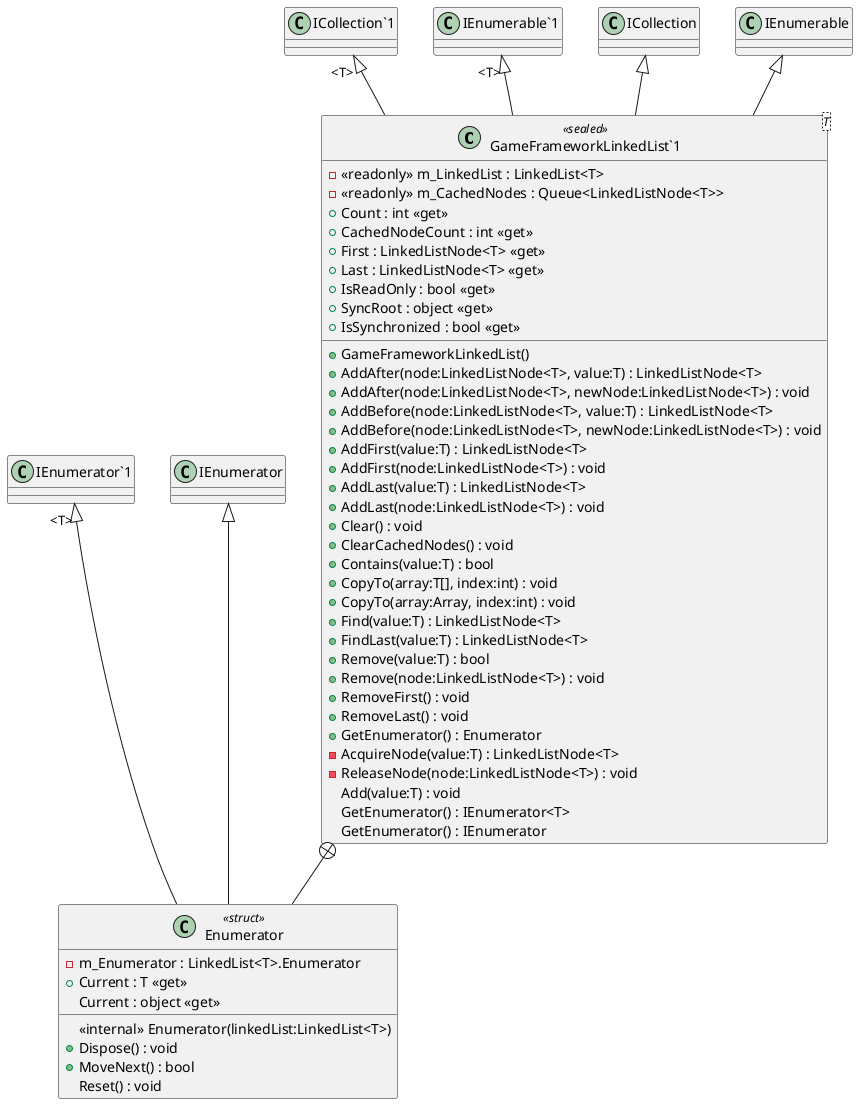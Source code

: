 @startuml
class "GameFrameworkLinkedList`1"<T> <<sealed>> {
    - <<readonly>> m_LinkedList : LinkedList<T>
    - <<readonly>> m_CachedNodes : Queue<LinkedListNode<T>>
    + GameFrameworkLinkedList()
    + Count : int <<get>>
    + CachedNodeCount : int <<get>>
    + First : LinkedListNode<T> <<get>>
    + Last : LinkedListNode<T> <<get>>
    + IsReadOnly : bool <<get>>
    + SyncRoot : object <<get>>
    + IsSynchronized : bool <<get>>
    + AddAfter(node:LinkedListNode<T>, value:T) : LinkedListNode<T>
    + AddAfter(node:LinkedListNode<T>, newNode:LinkedListNode<T>) : void
    + AddBefore(node:LinkedListNode<T>, value:T) : LinkedListNode<T>
    + AddBefore(node:LinkedListNode<T>, newNode:LinkedListNode<T>) : void
    + AddFirst(value:T) : LinkedListNode<T>
    + AddFirst(node:LinkedListNode<T>) : void
    + AddLast(value:T) : LinkedListNode<T>
    + AddLast(node:LinkedListNode<T>) : void
    + Clear() : void
    + ClearCachedNodes() : void
    + Contains(value:T) : bool
    + CopyTo(array:T[], index:int) : void
    + CopyTo(array:Array, index:int) : void
    + Find(value:T) : LinkedListNode<T>
    + FindLast(value:T) : LinkedListNode<T>
    + Remove(value:T) : bool
    + Remove(node:LinkedListNode<T>) : void
    + RemoveFirst() : void
    + RemoveLast() : void
    + GetEnumerator() : Enumerator
    - AcquireNode(value:T) : LinkedListNode<T>
    - ReleaseNode(node:LinkedListNode<T>) : void
    Add(value:T) : void
    GetEnumerator() : IEnumerator<T>
    GetEnumerator() : IEnumerator
}
class Enumerator <<struct>> {
    - m_Enumerator : LinkedList<T>.Enumerator
    <<internal>> Enumerator(linkedList:LinkedList<T>)
    + Current : T <<get>>
    Current : object <<get>>
    + Dispose() : void
    + MoveNext() : bool
    Reset() : void
}
"ICollection`1" "<T>" <|-- "GameFrameworkLinkedList`1"
"IEnumerable`1" "<T>" <|-- "GameFrameworkLinkedList`1"
ICollection <|-- "GameFrameworkLinkedList`1"
IEnumerable <|-- "GameFrameworkLinkedList`1"
"GameFrameworkLinkedList`1" +-- Enumerator
"IEnumerator`1" "<T>" <|-- Enumerator
IEnumerator <|-- Enumerator
@enduml
